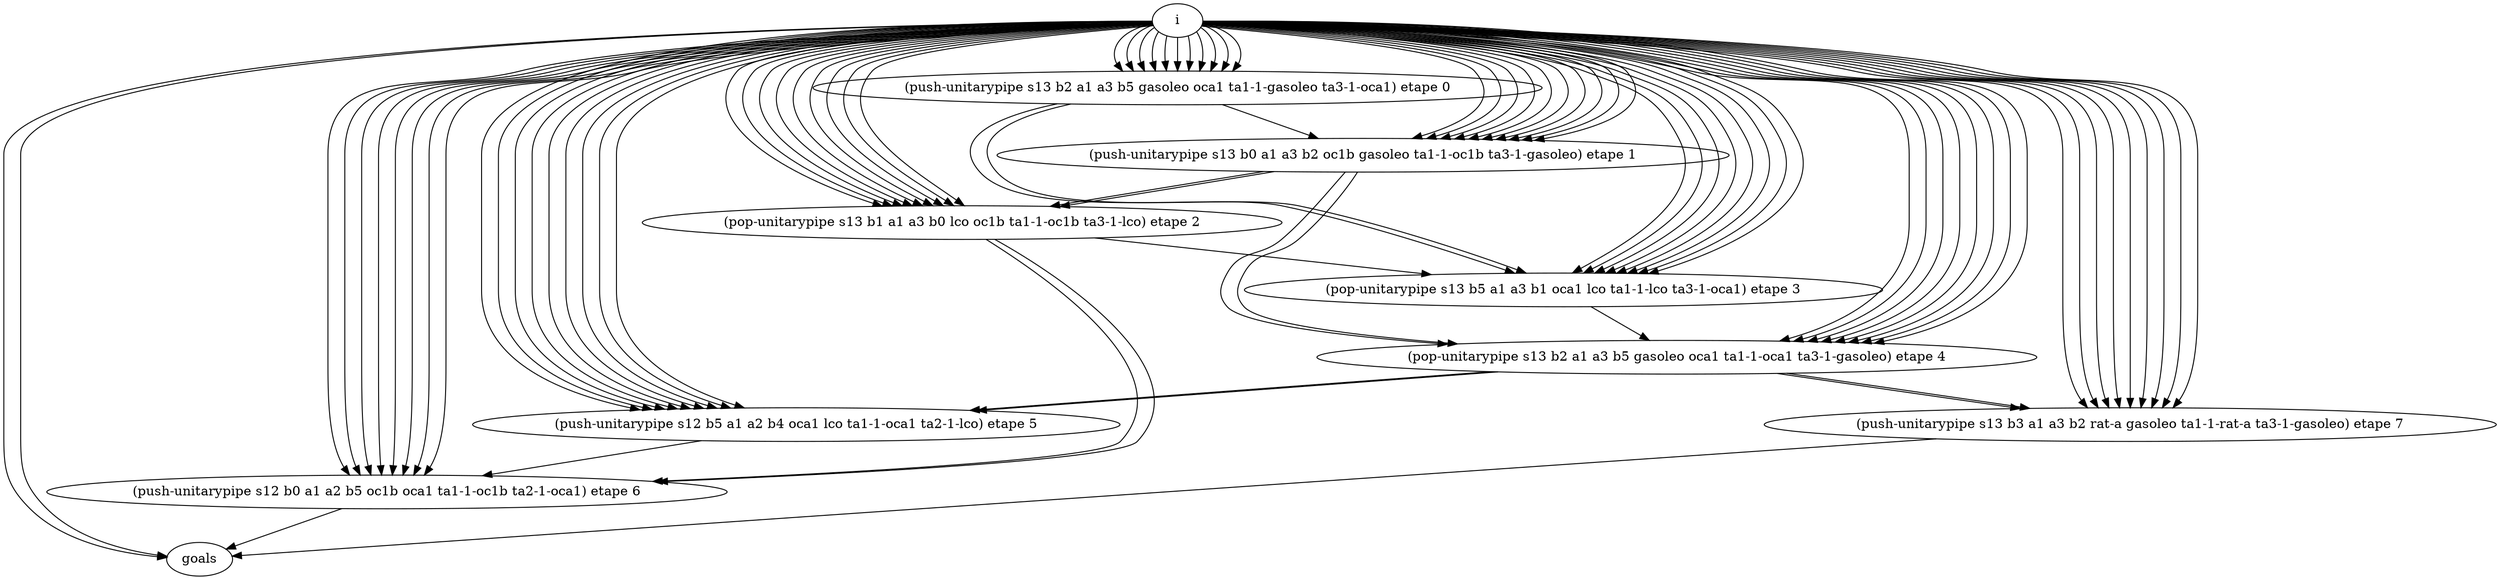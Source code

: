 digraph D { 
" i " -> "(push-unitarypipe s13 b2 a1 a3 b5 gasoleo oca1 ta1-1-gasoleo ta3-1-oca1) etape 0";
" i " -> "(push-unitarypipe s13 b2 a1 a3 b5 gasoleo oca1 ta1-1-gasoleo ta3-1-oca1) etape 0";
" i " -> "(push-unitarypipe s13 b2 a1 a3 b5 gasoleo oca1 ta1-1-gasoleo ta3-1-oca1) etape 0";
" i " -> "(push-unitarypipe s13 b2 a1 a3 b5 gasoleo oca1 ta1-1-gasoleo ta3-1-oca1) etape 0";
" i " -> "(push-unitarypipe s13 b2 a1 a3 b5 gasoleo oca1 ta1-1-gasoleo ta3-1-oca1) etape 0";
" i " -> "(push-unitarypipe s13 b2 a1 a3 b5 gasoleo oca1 ta1-1-gasoleo ta3-1-oca1) etape 0";
" i " -> "(push-unitarypipe s13 b2 a1 a3 b5 gasoleo oca1 ta1-1-gasoleo ta3-1-oca1) etape 0";
" i " -> "(push-unitarypipe s13 b2 a1 a3 b5 gasoleo oca1 ta1-1-gasoleo ta3-1-oca1) etape 0";
" i " -> "(push-unitarypipe s13 b2 a1 a3 b5 gasoleo oca1 ta1-1-gasoleo ta3-1-oca1) etape 0";
" i " -> "(push-unitarypipe s13 b2 a1 a3 b5 gasoleo oca1 ta1-1-gasoleo ta3-1-oca1) etape 0";
" i " -> "(push-unitarypipe s13 b2 a1 a3 b5 gasoleo oca1 ta1-1-gasoleo ta3-1-oca1) etape 0";
" i " -> "(push-unitarypipe s13 b0 a1 a3 b2 oc1b gasoleo ta1-1-oc1b ta3-1-gasoleo) etape 1";
" i " -> "(push-unitarypipe s13 b0 a1 a3 b2 oc1b gasoleo ta1-1-oc1b ta3-1-gasoleo) etape 1";
"(push-unitarypipe s13 b2 a1 a3 b5 gasoleo oca1 ta1-1-gasoleo ta3-1-oca1) etape 0" -> "(push-unitarypipe s13 b0 a1 a3 b2 oc1b gasoleo ta1-1-oc1b ta3-1-gasoleo) etape 1";
" i " -> "(push-unitarypipe s13 b0 a1 a3 b2 oc1b gasoleo ta1-1-oc1b ta3-1-gasoleo) etape 1";
" i " -> "(push-unitarypipe s13 b0 a1 a3 b2 oc1b gasoleo ta1-1-oc1b ta3-1-gasoleo) etape 1";
" i " -> "(push-unitarypipe s13 b0 a1 a3 b2 oc1b gasoleo ta1-1-oc1b ta3-1-gasoleo) etape 1";
" i " -> "(push-unitarypipe s13 b0 a1 a3 b2 oc1b gasoleo ta1-1-oc1b ta3-1-gasoleo) etape 1";
" i " -> "(push-unitarypipe s13 b0 a1 a3 b2 oc1b gasoleo ta1-1-oc1b ta3-1-gasoleo) etape 1";
" i " -> "(push-unitarypipe s13 b0 a1 a3 b2 oc1b gasoleo ta1-1-oc1b ta3-1-gasoleo) etape 1";
" i " -> "(push-unitarypipe s13 b0 a1 a3 b2 oc1b gasoleo ta1-1-oc1b ta3-1-gasoleo) etape 1";
" i " -> "(push-unitarypipe s13 b0 a1 a3 b2 oc1b gasoleo ta1-1-oc1b ta3-1-gasoleo) etape 1";
" i " -> "(pop-unitarypipe s13 b1 a1 a3 b0 lco oc1b ta1-1-oc1b ta3-1-lco) etape 2";
" i " -> "(pop-unitarypipe s13 b1 a1 a3 b0 lco oc1b ta1-1-oc1b ta3-1-lco) etape 2";
"(push-unitarypipe s13 b0 a1 a3 b2 oc1b gasoleo ta1-1-oc1b ta3-1-gasoleo) etape 1" -> "(pop-unitarypipe s13 b1 a1 a3 b0 lco oc1b ta1-1-oc1b ta3-1-lco) etape 2";
" i " -> "(pop-unitarypipe s13 b1 a1 a3 b0 lco oc1b ta1-1-oc1b ta3-1-lco) etape 2";
" i " -> "(pop-unitarypipe s13 b1 a1 a3 b0 lco oc1b ta1-1-oc1b ta3-1-lco) etape 2";
" i " -> "(pop-unitarypipe s13 b1 a1 a3 b0 lco oc1b ta1-1-oc1b ta3-1-lco) etape 2";
" i " -> "(pop-unitarypipe s13 b1 a1 a3 b0 lco oc1b ta1-1-oc1b ta3-1-lco) etape 2";
" i " -> "(pop-unitarypipe s13 b1 a1 a3 b0 lco oc1b ta1-1-oc1b ta3-1-lco) etape 2";
" i " -> "(pop-unitarypipe s13 b1 a1 a3 b0 lco oc1b ta1-1-oc1b ta3-1-lco) etape 2";
" i " -> "(pop-unitarypipe s13 b1 a1 a3 b0 lco oc1b ta1-1-oc1b ta3-1-lco) etape 2";
"(push-unitarypipe s13 b0 a1 a3 b2 oc1b gasoleo ta1-1-oc1b ta3-1-gasoleo) etape 1" -> "(pop-unitarypipe s13 b1 a1 a3 b0 lco oc1b ta1-1-oc1b ta3-1-lco) etape 2";
" i " -> "(pop-unitarypipe s13 b5 a1 a3 b1 oca1 lco ta1-1-lco ta3-1-oca1) etape 3";
" i " -> "(pop-unitarypipe s13 b5 a1 a3 b1 oca1 lco ta1-1-lco ta3-1-oca1) etape 3";
"(pop-unitarypipe s13 b1 a1 a3 b0 lco oc1b ta1-1-oc1b ta3-1-lco) etape 2" -> "(pop-unitarypipe s13 b5 a1 a3 b1 oca1 lco ta1-1-lco ta3-1-oca1) etape 3";
" i " -> "(pop-unitarypipe s13 b5 a1 a3 b1 oca1 lco ta1-1-lco ta3-1-oca1) etape 3";
" i " -> "(pop-unitarypipe s13 b5 a1 a3 b1 oca1 lco ta1-1-lco ta3-1-oca1) etape 3";
"(push-unitarypipe s13 b2 a1 a3 b5 gasoleo oca1 ta1-1-gasoleo ta3-1-oca1) etape 0" -> "(pop-unitarypipe s13 b5 a1 a3 b1 oca1 lco ta1-1-lco ta3-1-oca1) etape 3";
" i " -> "(pop-unitarypipe s13 b5 a1 a3 b1 oca1 lco ta1-1-lco ta3-1-oca1) etape 3";
" i " -> "(pop-unitarypipe s13 b5 a1 a3 b1 oca1 lco ta1-1-lco ta3-1-oca1) etape 3";
" i " -> "(pop-unitarypipe s13 b5 a1 a3 b1 oca1 lco ta1-1-lco ta3-1-oca1) etape 3";
"(push-unitarypipe s13 b2 a1 a3 b5 gasoleo oca1 ta1-1-gasoleo ta3-1-oca1) etape 0" -> "(pop-unitarypipe s13 b5 a1 a3 b1 oca1 lco ta1-1-lco ta3-1-oca1) etape 3";
" i " -> "(pop-unitarypipe s13 b5 a1 a3 b1 oca1 lco ta1-1-lco ta3-1-oca1) etape 3";
" i " -> "(pop-unitarypipe s13 b2 a1 a3 b5 gasoleo oca1 ta1-1-oca1 ta3-1-gasoleo) etape 4";
" i " -> "(pop-unitarypipe s13 b2 a1 a3 b5 gasoleo oca1 ta1-1-oca1 ta3-1-gasoleo) etape 4";
"(pop-unitarypipe s13 b5 a1 a3 b1 oca1 lco ta1-1-lco ta3-1-oca1) etape 3" -> "(pop-unitarypipe s13 b2 a1 a3 b5 gasoleo oca1 ta1-1-oca1 ta3-1-gasoleo) etape 4";
" i " -> "(pop-unitarypipe s13 b2 a1 a3 b5 gasoleo oca1 ta1-1-oca1 ta3-1-gasoleo) etape 4";
" i " -> "(pop-unitarypipe s13 b2 a1 a3 b5 gasoleo oca1 ta1-1-oca1 ta3-1-gasoleo) etape 4";
"(push-unitarypipe s13 b0 a1 a3 b2 oc1b gasoleo ta1-1-oc1b ta3-1-gasoleo) etape 1" -> "(pop-unitarypipe s13 b2 a1 a3 b5 gasoleo oca1 ta1-1-oca1 ta3-1-gasoleo) etape 4";
" i " -> "(pop-unitarypipe s13 b2 a1 a3 b5 gasoleo oca1 ta1-1-oca1 ta3-1-gasoleo) etape 4";
" i " -> "(pop-unitarypipe s13 b2 a1 a3 b5 gasoleo oca1 ta1-1-oca1 ta3-1-gasoleo) etape 4";
" i " -> "(pop-unitarypipe s13 b2 a1 a3 b5 gasoleo oca1 ta1-1-oca1 ta3-1-gasoleo) etape 4";
"(push-unitarypipe s13 b0 a1 a3 b2 oc1b gasoleo ta1-1-oc1b ta3-1-gasoleo) etape 1" -> "(pop-unitarypipe s13 b2 a1 a3 b5 gasoleo oca1 ta1-1-oca1 ta3-1-gasoleo) etape 4";
" i " -> "(pop-unitarypipe s13 b2 a1 a3 b5 gasoleo oca1 ta1-1-oca1 ta3-1-gasoleo) etape 4";
" i " -> "(push-unitarypipe s12 b5 a1 a2 b4 oca1 lco ta1-1-oca1 ta2-1-lco) etape 5";
" i " -> "(push-unitarypipe s12 b5 a1 a2 b4 oca1 lco ta1-1-oca1 ta2-1-lco) etape 5";
" i " -> "(push-unitarypipe s12 b5 a1 a2 b4 oca1 lco ta1-1-oca1 ta2-1-lco) etape 5";
" i " -> "(push-unitarypipe s12 b5 a1 a2 b4 oca1 lco ta1-1-oca1 ta2-1-lco) etape 5";
" i " -> "(push-unitarypipe s12 b5 a1 a2 b4 oca1 lco ta1-1-oca1 ta2-1-lco) etape 5";
"(pop-unitarypipe s13 b2 a1 a3 b5 gasoleo oca1 ta1-1-oca1 ta3-1-gasoleo) etape 4" -> "(push-unitarypipe s12 b5 a1 a2 b4 oca1 lco ta1-1-oca1 ta2-1-lco) etape 5";
" i " -> "(push-unitarypipe s12 b5 a1 a2 b4 oca1 lco ta1-1-oca1 ta2-1-lco) etape 5";
" i " -> "(push-unitarypipe s12 b5 a1 a2 b4 oca1 lco ta1-1-oca1 ta2-1-lco) etape 5";
" i " -> "(push-unitarypipe s12 b5 a1 a2 b4 oca1 lco ta1-1-oca1 ta2-1-lco) etape 5";
"(pop-unitarypipe s13 b2 a1 a3 b5 gasoleo oca1 ta1-1-oca1 ta3-1-gasoleo) etape 4" -> "(push-unitarypipe s12 b5 a1 a2 b4 oca1 lco ta1-1-oca1 ta2-1-lco) etape 5";
" i " -> "(push-unitarypipe s12 b5 a1 a2 b4 oca1 lco ta1-1-oca1 ta2-1-lco) etape 5";
" i " -> "(push-unitarypipe s12 b0 a1 a2 b5 oc1b oca1 ta1-1-oc1b ta2-1-oca1) etape 6";
" i " -> "(push-unitarypipe s12 b0 a1 a2 b5 oc1b oca1 ta1-1-oc1b ta2-1-oca1) etape 6";
"(push-unitarypipe s12 b5 a1 a2 b4 oca1 lco ta1-1-oca1 ta2-1-lco) etape 5" -> "(push-unitarypipe s12 b0 a1 a2 b5 oc1b oca1 ta1-1-oc1b ta2-1-oca1) etape 6";
" i " -> "(push-unitarypipe s12 b0 a1 a2 b5 oc1b oca1 ta1-1-oc1b ta2-1-oca1) etape 6";
" i " -> "(push-unitarypipe s12 b0 a1 a2 b5 oc1b oca1 ta1-1-oc1b ta2-1-oca1) etape 6";
"(pop-unitarypipe s13 b1 a1 a3 b0 lco oc1b ta1-1-oc1b ta3-1-lco) etape 2" -> "(push-unitarypipe s12 b0 a1 a2 b5 oc1b oca1 ta1-1-oc1b ta2-1-oca1) etape 6";
" i " -> "(push-unitarypipe s12 b0 a1 a2 b5 oc1b oca1 ta1-1-oc1b ta2-1-oca1) etape 6";
" i " -> "(push-unitarypipe s12 b0 a1 a2 b5 oc1b oca1 ta1-1-oc1b ta2-1-oca1) etape 6";
" i " -> "(push-unitarypipe s12 b0 a1 a2 b5 oc1b oca1 ta1-1-oc1b ta2-1-oca1) etape 6";
"(pop-unitarypipe s13 b1 a1 a3 b0 lco oc1b ta1-1-oc1b ta3-1-lco) etape 2" -> "(push-unitarypipe s12 b0 a1 a2 b5 oc1b oca1 ta1-1-oc1b ta2-1-oca1) etape 6";
" i " -> "(push-unitarypipe s12 b0 a1 a2 b5 oc1b oca1 ta1-1-oc1b ta2-1-oca1) etape 6";
" i " -> "(push-unitarypipe s13 b3 a1 a3 b2 rat-a gasoleo ta1-1-rat-a ta3-1-gasoleo) etape 7";
" i " -> "(push-unitarypipe s13 b3 a1 a3 b2 rat-a gasoleo ta1-1-rat-a ta3-1-gasoleo) etape 7";
"(pop-unitarypipe s13 b2 a1 a3 b5 gasoleo oca1 ta1-1-oca1 ta3-1-gasoleo) etape 4" -> "(push-unitarypipe s13 b3 a1 a3 b2 rat-a gasoleo ta1-1-rat-a ta3-1-gasoleo) etape 7";
" i " -> "(push-unitarypipe s13 b3 a1 a3 b2 rat-a gasoleo ta1-1-rat-a ta3-1-gasoleo) etape 7";
" i " -> "(push-unitarypipe s13 b3 a1 a3 b2 rat-a gasoleo ta1-1-rat-a ta3-1-gasoleo) etape 7";
" i " -> "(push-unitarypipe s13 b3 a1 a3 b2 rat-a gasoleo ta1-1-rat-a ta3-1-gasoleo) etape 7";
" i " -> "(push-unitarypipe s13 b3 a1 a3 b2 rat-a gasoleo ta1-1-rat-a ta3-1-gasoleo) etape 7";
" i " -> "(push-unitarypipe s13 b3 a1 a3 b2 rat-a gasoleo ta1-1-rat-a ta3-1-gasoleo) etape 7";
" i " -> "(push-unitarypipe s13 b3 a1 a3 b2 rat-a gasoleo ta1-1-rat-a ta3-1-gasoleo) etape 7";
" i " -> "(push-unitarypipe s13 b3 a1 a3 b2 rat-a gasoleo ta1-1-rat-a ta3-1-gasoleo) etape 7";
"(pop-unitarypipe s13 b2 a1 a3 b5 gasoleo oca1 ta1-1-oca1 ta3-1-gasoleo) etape 4" -> "(push-unitarypipe s13 b3 a1 a3 b2 rat-a gasoleo ta1-1-rat-a ta3-1-gasoleo) etape 7";
"(push-unitarypipe s13 b3 a1 a3 b2 rat-a gasoleo ta1-1-rat-a ta3-1-gasoleo) etape 7" -> goals;
"(push-unitarypipe s12 b0 a1 a2 b5 oc1b oca1 ta1-1-oc1b ta2-1-oca1) etape 6" -> goals;
" i " -> goals;
" i " -> goals;
edge [color=red];
} 